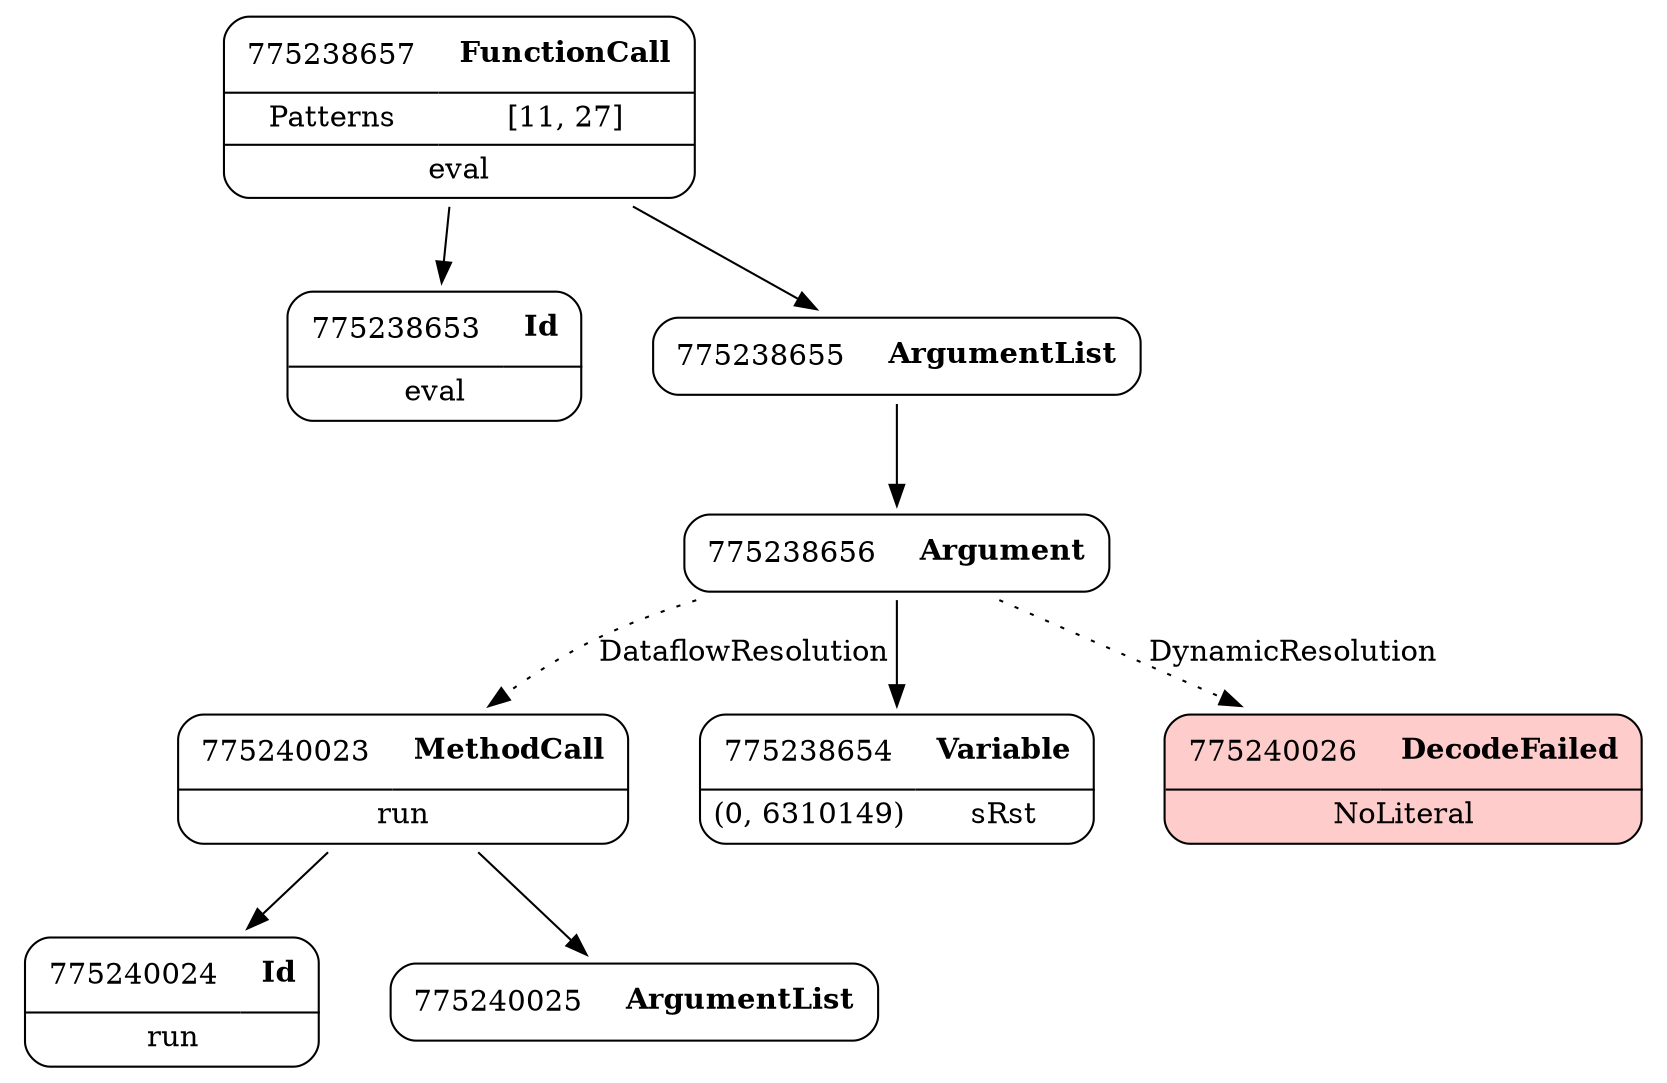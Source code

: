 digraph ast {
node [shape=none];
775240023 [label=<<TABLE border='1' cellspacing='0' cellpadding='10' style='rounded' ><TR><TD border='0'>775240023</TD><TD border='0'><B>MethodCall</B></TD></TR><HR/><TR><TD border='0' cellpadding='5' colspan='2'>run</TD></TR></TABLE>>];
775240023 -> 775240024 [weight=2];
775240023 -> 775240025 [weight=2];
775238657 [label=<<TABLE border='1' cellspacing='0' cellpadding='10' style='rounded' ><TR><TD border='0'>775238657</TD><TD border='0'><B>FunctionCall</B></TD></TR><HR/><TR><TD border='0' cellpadding='5'>Patterns</TD><TD border='0' cellpadding='5'>[11, 27]</TD></TR><HR/><TR><TD border='0' cellpadding='5' colspan='2'>eval</TD></TR></TABLE>>];
775238657 -> 775238653 [weight=2];
775238657 -> 775238655 [weight=2];
775238656 [label=<<TABLE border='1' cellspacing='0' cellpadding='10' style='rounded' ><TR><TD border='0'>775238656</TD><TD border='0'><B>Argument</B></TD></TR></TABLE>>];
775238656 -> 775238654 [weight=2];
775238656 -> 775240026 [style=dotted,label=DynamicResolution];
775238656 -> 775240023 [style=dotted,label=DataflowResolution];
775238653 [label=<<TABLE border='1' cellspacing='0' cellpadding='10' style='rounded' ><TR><TD border='0'>775238653</TD><TD border='0'><B>Id</B></TD></TR><HR/><TR><TD border='0' cellpadding='5' colspan='2'>eval</TD></TR></TABLE>>];
775238655 [label=<<TABLE border='1' cellspacing='0' cellpadding='10' style='rounded' ><TR><TD border='0'>775238655</TD><TD border='0'><B>ArgumentList</B></TD></TR></TABLE>>];
775238655 -> 775238656 [weight=2];
775238654 [label=<<TABLE border='1' cellspacing='0' cellpadding='10' style='rounded' ><TR><TD border='0'>775238654</TD><TD border='0'><B>Variable</B></TD></TR><HR/><TR><TD border='0' cellpadding='5'>(0, 6310149)</TD><TD border='0' cellpadding='5'>sRst</TD></TR></TABLE>>];
775240025 [label=<<TABLE border='1' cellspacing='0' cellpadding='10' style='rounded' ><TR><TD border='0'>775240025</TD><TD border='0'><B>ArgumentList</B></TD></TR></TABLE>>];
775240024 [label=<<TABLE border='1' cellspacing='0' cellpadding='10' style='rounded' ><TR><TD border='0'>775240024</TD><TD border='0'><B>Id</B></TD></TR><HR/><TR><TD border='0' cellpadding='5' colspan='2'>run</TD></TR></TABLE>>];
775240026 [label=<<TABLE border='1' cellspacing='0' cellpadding='10' style='rounded' bgcolor='#FFCCCC' ><TR><TD border='0'>775240026</TD><TD border='0'><B>DecodeFailed</B></TD></TR><HR/><TR><TD border='0' cellpadding='5' colspan='2'>NoLiteral</TD></TR></TABLE>>];
}
